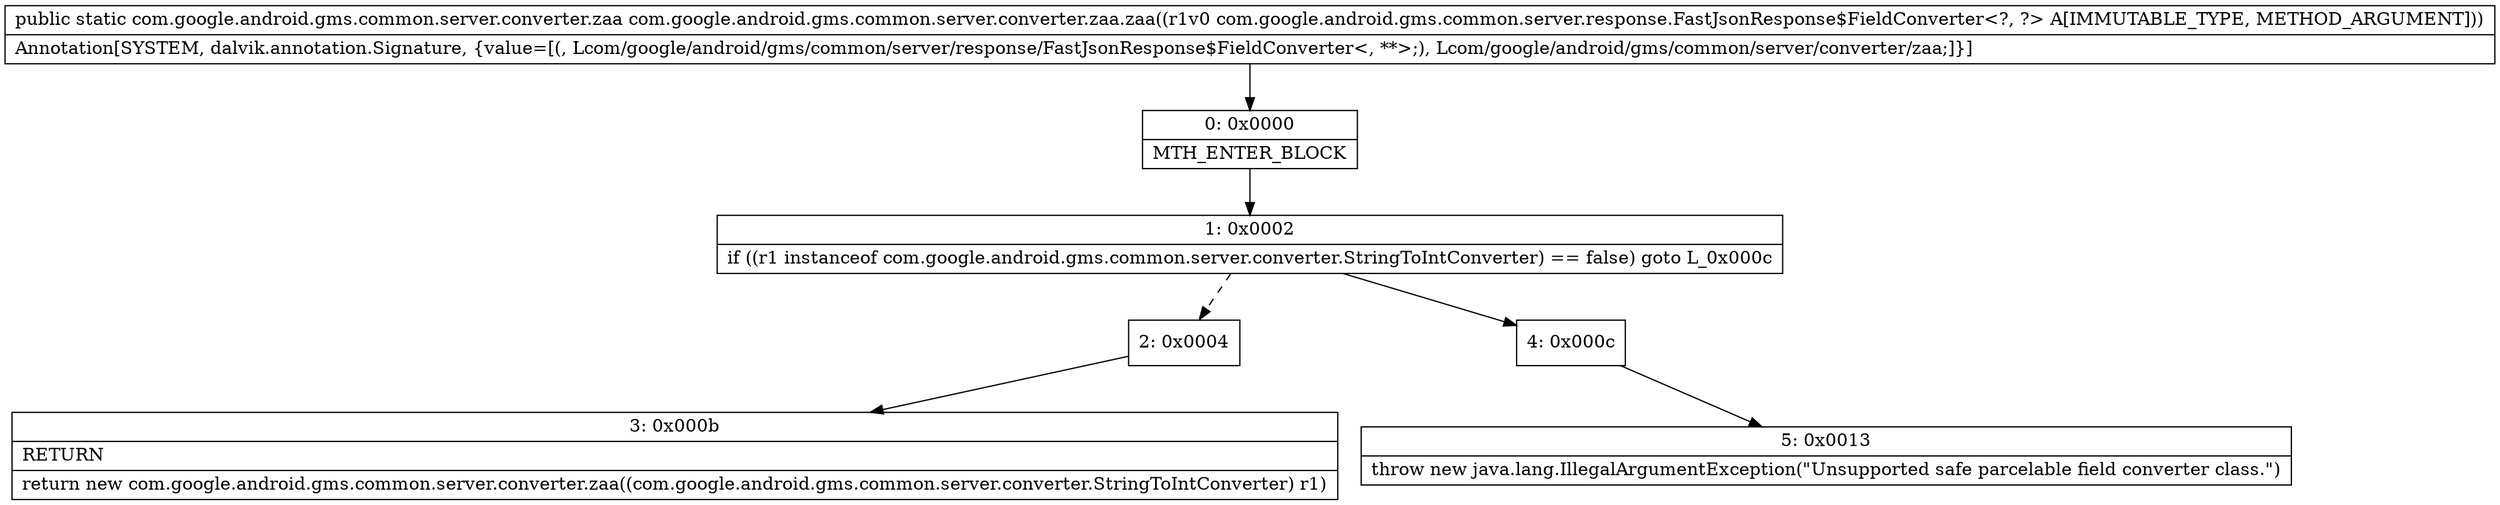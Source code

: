digraph "CFG forcom.google.android.gms.common.server.converter.zaa.zaa(Lcom\/google\/android\/gms\/common\/server\/response\/FastJsonResponse$FieldConverter;)Lcom\/google\/android\/gms\/common\/server\/converter\/zaa;" {
Node_0 [shape=record,label="{0\:\ 0x0000|MTH_ENTER_BLOCK\l}"];
Node_1 [shape=record,label="{1\:\ 0x0002|if ((r1 instanceof com.google.android.gms.common.server.converter.StringToIntConverter) == false) goto L_0x000c\l}"];
Node_2 [shape=record,label="{2\:\ 0x0004}"];
Node_3 [shape=record,label="{3\:\ 0x000b|RETURN\l|return new com.google.android.gms.common.server.converter.zaa((com.google.android.gms.common.server.converter.StringToIntConverter) r1)\l}"];
Node_4 [shape=record,label="{4\:\ 0x000c}"];
Node_5 [shape=record,label="{5\:\ 0x0013|throw new java.lang.IllegalArgumentException(\"Unsupported safe parcelable field converter class.\")\l}"];
MethodNode[shape=record,label="{public static com.google.android.gms.common.server.converter.zaa com.google.android.gms.common.server.converter.zaa.zaa((r1v0 com.google.android.gms.common.server.response.FastJsonResponse$FieldConverter\<?, ?\> A[IMMUTABLE_TYPE, METHOD_ARGUMENT]))  | Annotation[SYSTEM, dalvik.annotation.Signature, \{value=[(, Lcom\/google\/android\/gms\/common\/server\/response\/FastJsonResponse$FieldConverter\<, **\>;), Lcom\/google\/android\/gms\/common\/server\/converter\/zaa;]\}]\l}"];
MethodNode -> Node_0;
Node_0 -> Node_1;
Node_1 -> Node_2[style=dashed];
Node_1 -> Node_4;
Node_2 -> Node_3;
Node_4 -> Node_5;
}

